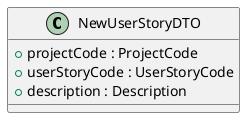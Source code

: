 @startuml
'https://plantuml.com/class-diagram

class NewUserStoryDTO {
    + projectCode : ProjectCode
    + userStoryCode : UserStoryCode
    + description : Description
}
@enduml